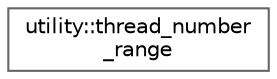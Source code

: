 digraph "类继承关系图"
{
 // LATEX_PDF_SIZE
  bgcolor="transparent";
  edge [fontname=Helvetica,fontsize=10,labelfontname=Helvetica,labelfontsize=10];
  node [fontname=Helvetica,fontsize=10,shape=box,height=0.2,width=0.4];
  rankdir="LR";
  Node0 [id="Node000000",label="utility::thread_number\l_range",height=0.2,width=0.4,color="grey40", fillcolor="white", style="filled",URL="$structutility_1_1thread__number__range.html",tooltip=" "];
}
